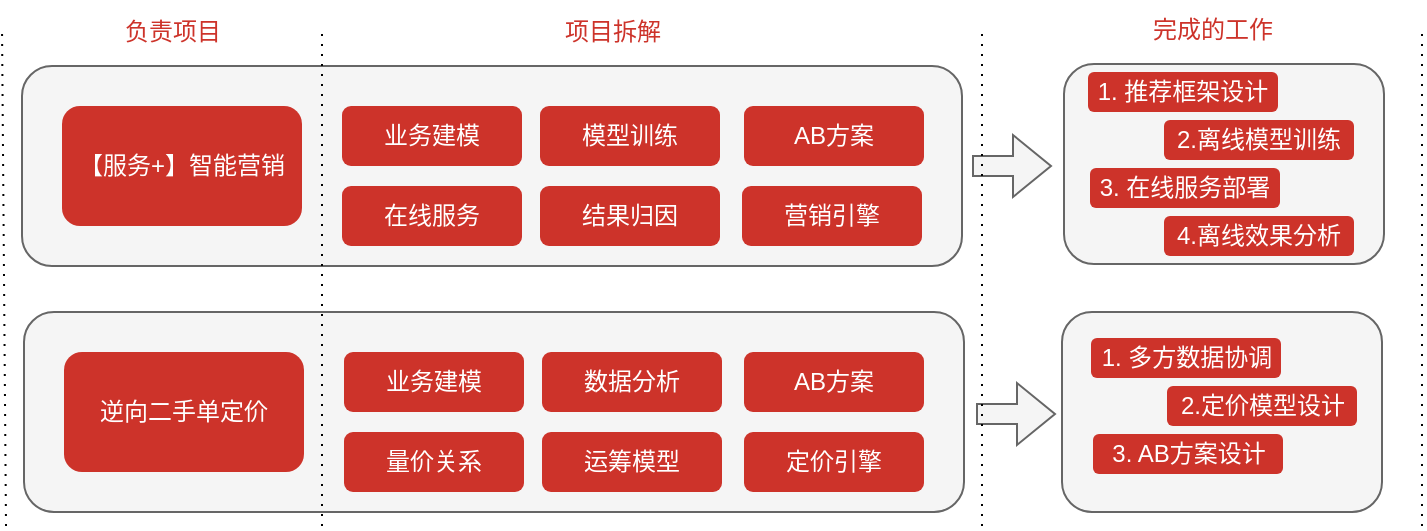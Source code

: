 <mxfile version="20.0.4" type="github">
  <diagram id="CmjZ321qXh3RZILmZCXj" name="第 1 页">
    <mxGraphModel dx="810" dy="453" grid="1" gridSize="10" guides="1" tooltips="1" connect="1" arrows="1" fold="1" page="1" pageScale="1" pageWidth="827" pageHeight="1169" math="0" shadow="0">
      <root>
        <mxCell id="0" />
        <mxCell id="1" parent="0" />
        <mxCell id="m7c0cfbOuJPa_niKVqYr-2" value="&lt;div style=&quot;text-align: justify;&quot;&gt;&lt;br&gt;&lt;/div&gt;" style="rounded=1;whiteSpace=wrap;html=1;align=center;strokeColor=#666666;fontColor=#333333;fillColor=#f5f5f5;" parent="1" vertex="1">
          <mxGeometry x="631" y="219" width="160" height="100" as="geometry" />
        </mxCell>
        <mxCell id="m7c0cfbOuJPa_niKVqYr-30" value="3. 在线服务部署" style="rounded=1;whiteSpace=wrap;html=1;fontColor=#FFFFFF;strokeColor=none;fillColor=#CD332A;" parent="m7c0cfbOuJPa_niKVqYr-2" vertex="1">
          <mxGeometry x="13" y="52" width="95" height="20" as="geometry" />
        </mxCell>
        <mxCell id="m7c0cfbOuJPa_niKVqYr-31" value="4.离线效果分析" style="rounded=1;whiteSpace=wrap;html=1;fontColor=#FFFFFF;strokeColor=none;fillColor=#CD332A;" parent="m7c0cfbOuJPa_niKVqYr-2" vertex="1">
          <mxGeometry x="50" y="76" width="95" height="20" as="geometry" />
        </mxCell>
        <mxCell id="m7c0cfbOuJPa_niKVqYr-1" value="" style="rounded=1;whiteSpace=wrap;html=1;fillColor=#f5f5f5;fontColor=#333333;strokeColor=#666666;" parent="1" vertex="1">
          <mxGeometry x="110" y="220" width="470" height="100" as="geometry" />
        </mxCell>
        <mxCell id="m7c0cfbOuJPa_niKVqYr-3" value="【服务+】智能营销" style="rounded=1;whiteSpace=wrap;html=1;fillColor=#CD332A;strokeColor=none;fontColor=#FFFFFF;" parent="1" vertex="1">
          <mxGeometry x="130" y="240" width="120" height="60" as="geometry" />
        </mxCell>
        <mxCell id="m7c0cfbOuJPa_niKVqYr-4" value="业务建模" style="rounded=1;whiteSpace=wrap;html=1;fillColor=#CD332A;strokeColor=none;fontColor=#FFFFFF;" parent="1" vertex="1">
          <mxGeometry x="270" y="240" width="90" height="30" as="geometry" />
        </mxCell>
        <mxCell id="m7c0cfbOuJPa_niKVqYr-5" value="模型训练" style="rounded=1;whiteSpace=wrap;html=1;fillColor=#CD332A;strokeColor=none;fontColor=#FFFFFF;" parent="1" vertex="1">
          <mxGeometry x="369" y="240" width="90" height="30" as="geometry" />
        </mxCell>
        <mxCell id="m7c0cfbOuJPa_niKVqYr-6" value="AB方案" style="rounded=1;whiteSpace=wrap;html=1;fillColor=#CD332A;fontColor=#FFFFFF;strokeColor=none;" parent="1" vertex="1">
          <mxGeometry x="471" y="240" width="90" height="30" as="geometry" />
        </mxCell>
        <mxCell id="m7c0cfbOuJPa_niKVqYr-7" value="营销引擎" style="rounded=1;whiteSpace=wrap;html=1;fillColor=#CD332A;strokeColor=none;fontColor=#FFFFFF;" parent="1" vertex="1">
          <mxGeometry x="470" y="280" width="90" height="30" as="geometry" />
        </mxCell>
        <mxCell id="m7c0cfbOuJPa_niKVqYr-8" value="在线服务" style="rounded=1;whiteSpace=wrap;html=1;fillColor=#CD332A;strokeColor=none;fontColor=#FFFFFF;" parent="1" vertex="1">
          <mxGeometry x="270" y="280" width="90" height="30" as="geometry" />
        </mxCell>
        <mxCell id="m7c0cfbOuJPa_niKVqYr-9" value="结果归因" style="rounded=1;whiteSpace=wrap;html=1;fillColor=#CD332A;strokeColor=none;fontColor=#FFFFFF;" parent="1" vertex="1">
          <mxGeometry x="369" y="280" width="90" height="30" as="geometry" />
        </mxCell>
        <mxCell id="m7c0cfbOuJPa_niKVqYr-10" value="" style="rounded=1;whiteSpace=wrap;html=1;fillColor=#f5f5f5;fontColor=#333333;strokeColor=#666666;" parent="1" vertex="1">
          <mxGeometry x="111" y="343" width="470" height="100" as="geometry" />
        </mxCell>
        <mxCell id="m7c0cfbOuJPa_niKVqYr-11" value="" style="rounded=1;whiteSpace=wrap;html=1;align=center;fillColor=#f5f5f5;fontColor=#333333;strokeColor=#666666;" parent="1" vertex="1">
          <mxGeometry x="630" y="343" width="160" height="100" as="geometry" />
        </mxCell>
        <mxCell id="m7c0cfbOuJPa_niKVqYr-12" value="逆向二手单定价" style="rounded=1;whiteSpace=wrap;html=1;fillColor=#CD332A;fontColor=#FFFFFF;strokeColor=none;" parent="1" vertex="1">
          <mxGeometry x="131" y="363" width="120" height="60" as="geometry" />
        </mxCell>
        <mxCell id="m7c0cfbOuJPa_niKVqYr-13" value="业务建模" style="rounded=1;whiteSpace=wrap;html=1;fillColor=#CD332A;strokeColor=none;fontColor=#FFFFFF;" parent="1" vertex="1">
          <mxGeometry x="271" y="363" width="90" height="30" as="geometry" />
        </mxCell>
        <mxCell id="m7c0cfbOuJPa_niKVqYr-14" value="数据分析" style="rounded=1;whiteSpace=wrap;html=1;fillColor=#CD332A;strokeColor=none;fontColor=#FFFFFF;" parent="1" vertex="1">
          <mxGeometry x="370" y="363" width="90" height="30" as="geometry" />
        </mxCell>
        <mxCell id="m7c0cfbOuJPa_niKVqYr-15" value="量价关系" style="rounded=1;whiteSpace=wrap;html=1;fillColor=#CD332A;strokeColor=none;fontColor=#FFFFFF;" parent="1" vertex="1">
          <mxGeometry x="271" y="403" width="90" height="30" as="geometry" />
        </mxCell>
        <mxCell id="m7c0cfbOuJPa_niKVqYr-16" value="定价引擎" style="rounded=1;whiteSpace=wrap;html=1;fillColor=#CD332A;strokeColor=none;fontColor=#FFFFFF;" parent="1" vertex="1">
          <mxGeometry x="471" y="403" width="90" height="30" as="geometry" />
        </mxCell>
        <mxCell id="m7c0cfbOuJPa_niKVqYr-17" value="AB方案" style="rounded=1;whiteSpace=wrap;html=1;fillColor=#CD332A;strokeColor=none;fontColor=#FFFFFF;" parent="1" vertex="1">
          <mxGeometry x="471" y="363" width="90" height="30" as="geometry" />
        </mxCell>
        <mxCell id="m7c0cfbOuJPa_niKVqYr-18" value="运筹模型" style="rounded=1;whiteSpace=wrap;html=1;fillColor=#CD332A;strokeColor=none;fontColor=#FFFFFF;" parent="1" vertex="1">
          <mxGeometry x="370" y="403" width="90" height="30" as="geometry" />
        </mxCell>
        <mxCell id="m7c0cfbOuJPa_niKVqYr-19" value="" style="shape=flexArrow;endArrow=classic;html=1;rounded=0;exitX=1;exitY=0.5;exitDx=0;exitDy=0;fillColor=#f5f5f5;strokeColor=#666666;" parent="1" edge="1">
          <mxGeometry width="50" height="50" relative="1" as="geometry">
            <mxPoint x="585" y="270" as="sourcePoint" />
            <mxPoint x="625" y="270" as="targetPoint" />
          </mxGeometry>
        </mxCell>
        <mxCell id="m7c0cfbOuJPa_niKVqYr-20" value="" style="shape=flexArrow;endArrow=classic;html=1;rounded=0;exitX=1;exitY=0.5;exitDx=0;exitDy=0;fillColor=#f5f5f5;strokeColor=#666666;" parent="1" edge="1">
          <mxGeometry width="50" height="50" relative="1" as="geometry">
            <mxPoint x="587" y="394" as="sourcePoint" />
            <mxPoint x="627" y="394" as="targetPoint" />
          </mxGeometry>
        </mxCell>
        <mxCell id="m7c0cfbOuJPa_niKVqYr-22" value="" style="endArrow=none;dashed=1;html=1;rounded=1;dashPattern=1 4;" parent="1" edge="1">
          <mxGeometry width="50" height="50" relative="1" as="geometry">
            <mxPoint x="260" y="450" as="sourcePoint" />
            <mxPoint x="260" y="200" as="targetPoint" />
          </mxGeometry>
        </mxCell>
        <mxCell id="m7c0cfbOuJPa_niKVqYr-23" value="" style="endArrow=none;dashed=1;html=1;rounded=0;dashPattern=1 4;" parent="1" edge="1">
          <mxGeometry width="50" height="50" relative="1" as="geometry">
            <mxPoint x="102" y="450" as="sourcePoint" />
            <mxPoint x="100" y="200" as="targetPoint" />
          </mxGeometry>
        </mxCell>
        <mxCell id="m7c0cfbOuJPa_niKVqYr-24" value="" style="endArrow=none;dashed=1;html=1;rounded=0;dashPattern=1 4;" parent="1" edge="1">
          <mxGeometry width="50" height="50" relative="1" as="geometry">
            <mxPoint x="590" y="450" as="sourcePoint" />
            <mxPoint x="590" y="200" as="targetPoint" />
          </mxGeometry>
        </mxCell>
        <mxCell id="m7c0cfbOuJPa_niKVqYr-25" value="" style="endArrow=none;dashed=1;html=1;rounded=0;dashPattern=1 4;" parent="1" edge="1">
          <mxGeometry width="50" height="50" relative="1" as="geometry">
            <mxPoint x="810" y="450" as="sourcePoint" />
            <mxPoint x="810" y="200" as="targetPoint" />
          </mxGeometry>
        </mxCell>
        <mxCell id="m7c0cfbOuJPa_niKVqYr-28" value="1. 推荐框架设计" style="rounded=1;whiteSpace=wrap;html=1;fontColor=#FFFFFF;strokeColor=none;fillColor=#CD332A;" parent="1" vertex="1">
          <mxGeometry x="643" y="223" width="95" height="20" as="geometry" />
        </mxCell>
        <mxCell id="m7c0cfbOuJPa_niKVqYr-29" value="2.离线模型训练" style="rounded=1;whiteSpace=wrap;html=1;fontColor=#FFFFFF;strokeColor=none;fillColor=#CD332A;" parent="1" vertex="1">
          <mxGeometry x="681" y="247" width="95" height="20" as="geometry" />
        </mxCell>
        <mxCell id="m7c0cfbOuJPa_niKVqYr-32" value="3. AB方案设计" style="rounded=1;whiteSpace=wrap;html=1;fontColor=#FFFFFF;strokeColor=none;fillColor=#CD332A;" parent="1" vertex="1">
          <mxGeometry x="645.5" y="404" width="95" height="20" as="geometry" />
        </mxCell>
        <mxCell id="m7c0cfbOuJPa_niKVqYr-34" value="1. 多方数据协调" style="rounded=1;whiteSpace=wrap;html=1;fontColor=#FFFFFF;strokeColor=none;fillColor=#CD332A;" parent="1" vertex="1">
          <mxGeometry x="644.5" y="356" width="95" height="20" as="geometry" />
        </mxCell>
        <mxCell id="m7c0cfbOuJPa_niKVqYr-35" value="2.定价模型设计" style="rounded=1;whiteSpace=wrap;html=1;fontColor=#FFFFFF;strokeColor=none;fillColor=#CD332A;" parent="1" vertex="1">
          <mxGeometry x="682.5" y="380" width="95" height="20" as="geometry" />
        </mxCell>
        <mxCell id="m7c0cfbOuJPa_niKVqYr-37" value="负责项目" style="text;html=1;align=center;verticalAlign=middle;resizable=0;points=[];autosize=1;strokeColor=none;fillColor=none;fontColor=#CD332A;" parent="1" vertex="1">
          <mxGeometry x="150" y="188" width="70" height="30" as="geometry" />
        </mxCell>
        <mxCell id="m7c0cfbOuJPa_niKVqYr-38" value="项目拆解" style="text;html=1;align=center;verticalAlign=middle;resizable=0;points=[];autosize=1;strokeColor=none;fillColor=none;fontColor=#CD332A;" parent="1" vertex="1">
          <mxGeometry x="370" y="188" width="70" height="30" as="geometry" />
        </mxCell>
        <mxCell id="m7c0cfbOuJPa_niKVqYr-40" value="完成的工作" style="text;html=1;align=center;verticalAlign=middle;resizable=0;points=[];autosize=1;strokeColor=none;fillColor=none;fontColor=#CD332A;" parent="1" vertex="1">
          <mxGeometry x="664.5" y="187" width="80" height="30" as="geometry" />
        </mxCell>
      </root>
    </mxGraphModel>
  </diagram>
</mxfile>
